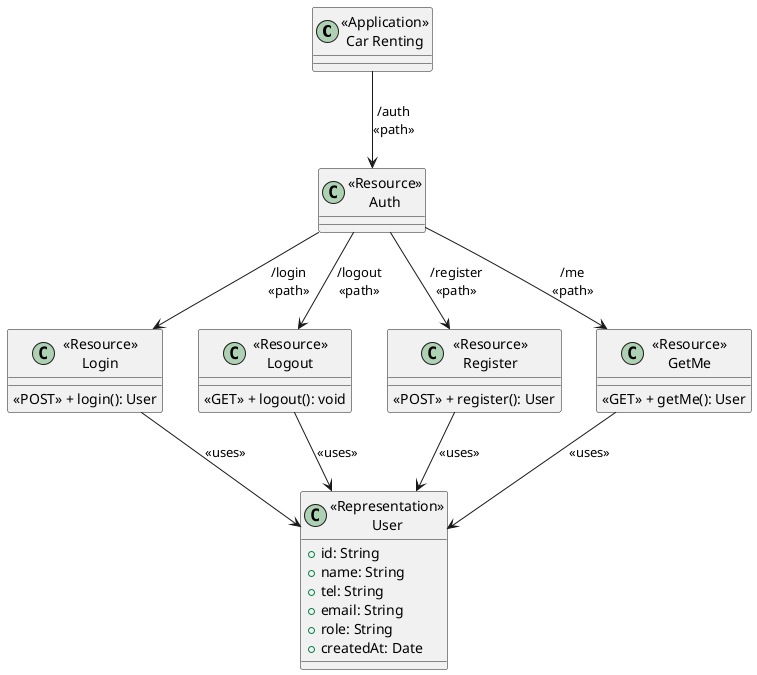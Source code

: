 @startuml

class Server as "<<Application>>\nCar Renting" {
}

class Auth as "<<Resource>>\nAuth" {
}

class Login as "<<Resource>>\nLogin" {
    <<POST>> + login(): User
}

class Logout as "<<Resource>>\nLogout" {
    <<GET>> + logout(): void
}

class Register as "<<Resource>>\nRegister" {
    <<POST>> + register(): User
}

class GetMe as "<<Resource>>\nGetMe" {
    <<GET>> + getMe(): User
}


class UserRepresentation as "<<Representation>>\nUser" {
    + id: String
    + name: String
    + tel: String
    + email: String
    + role: String
    + createdAt: Date
}

Server --> Auth : /auth\n<<path>>
Auth --> Login : /login\n<<path>>
Auth --> Logout : /logout\n<<path>>
Auth --> Register : /register\n<<path>>
Auth --> GetMe : /me\n<<path>>
Login --> UserRepresentation : <<uses>>
Logout --> UserRepresentation : <<uses>>
Register --> UserRepresentation : <<uses>>
GetMe --> UserRepresentation : <<uses>>
@endUML